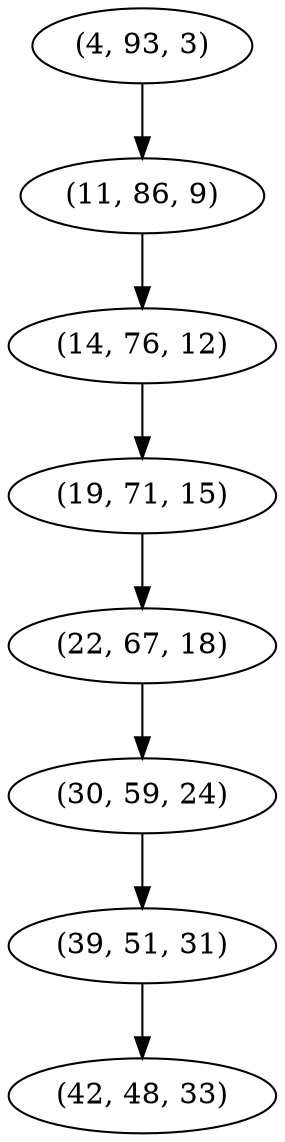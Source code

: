 digraph tree {
    "(4, 93, 3)";
    "(11, 86, 9)";
    "(14, 76, 12)";
    "(19, 71, 15)";
    "(22, 67, 18)";
    "(30, 59, 24)";
    "(39, 51, 31)";
    "(42, 48, 33)";
    "(4, 93, 3)" -> "(11, 86, 9)";
    "(11, 86, 9)" -> "(14, 76, 12)";
    "(14, 76, 12)" -> "(19, 71, 15)";
    "(19, 71, 15)" -> "(22, 67, 18)";
    "(22, 67, 18)" -> "(30, 59, 24)";
    "(30, 59, 24)" -> "(39, 51, 31)";
    "(39, 51, 31)" -> "(42, 48, 33)";
}

